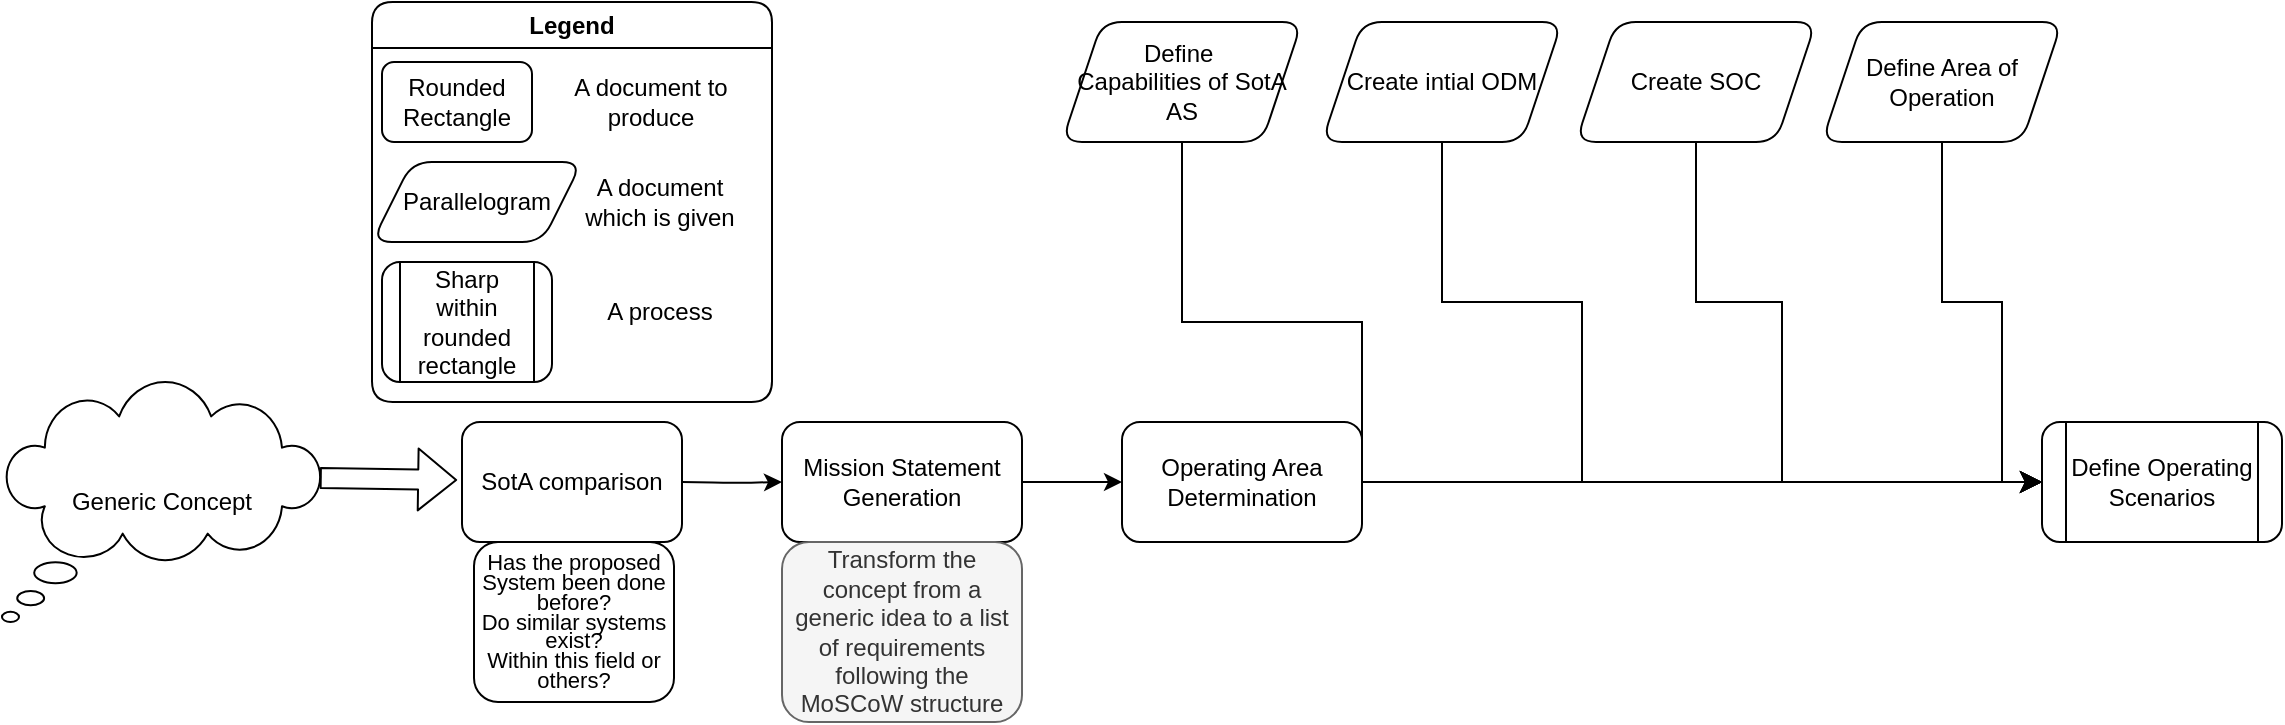<mxfile version="28.2.3">
  <diagram name="Page-1" id="4C_1R8DA6lt5_G3mTWeX">
    <mxGraphModel dx="1412" dy="937" grid="1" gridSize="10" guides="1" tooltips="1" connect="1" arrows="1" fold="1" page="1" pageScale="1" pageWidth="827" pageHeight="1169" math="0" shadow="0">
      <root>
        <mxCell id="0" />
        <mxCell id="1" parent="0" />
        <mxCell id="ktWdpoy6ekmFQME5NpO9-1" value="Generic Concept" style="whiteSpace=wrap;html=1;shape=mxgraph.basic.cloud_callout;rounded=1;" parent="1" vertex="1">
          <mxGeometry x="40" y="200" width="160" height="120" as="geometry" />
        </mxCell>
        <mxCell id="ktWdpoy6ekmFQME5NpO9-2" value="" style="shape=flexArrow;endArrow=classic;html=1;rounded=1;exitX=0.993;exitY=0.4;exitDx=0;exitDy=0;exitPerimeter=0;entryX=-0.022;entryY=0.483;entryDx=0;entryDy=0;entryPerimeter=0;" parent="1" source="ktWdpoy6ekmFQME5NpO9-1" target="ktWdpoy6ekmFQME5NpO9-15" edge="1">
          <mxGeometry width="50" height="50" relative="1" as="geometry">
            <mxPoint x="380" y="420" as="sourcePoint" />
            <mxPoint x="280" y="248" as="targetPoint" />
          </mxGeometry>
        </mxCell>
        <mxCell id="ktWdpoy6ekmFQME5NpO9-7" value="" style="edgeStyle=orthogonalEdgeStyle;rounded=1;orthogonalLoop=1;jettySize=auto;html=1;" parent="1" target="ktWdpoy6ekmFQME5NpO9-6" edge="1">
          <mxGeometry relative="1" as="geometry">
            <mxPoint x="380" y="250" as="sourcePoint" />
          </mxGeometry>
        </mxCell>
        <mxCell id="ktWdpoy6ekmFQME5NpO9-11" value="" style="edgeStyle=orthogonalEdgeStyle;rounded=1;orthogonalLoop=1;jettySize=auto;html=1;" parent="1" source="ktWdpoy6ekmFQME5NpO9-6" edge="1">
          <mxGeometry relative="1" as="geometry">
            <mxPoint x="600" y="250" as="targetPoint" />
          </mxGeometry>
        </mxCell>
        <mxCell id="ktWdpoy6ekmFQME5NpO9-6" value="Mission Statement Generation" style="whiteSpace=wrap;html=1;rounded=1;" parent="1" vertex="1">
          <mxGeometry x="430" y="220" width="120" height="60" as="geometry" />
        </mxCell>
        <mxCell id="ktWdpoy6ekmFQME5NpO9-8" value="Transform the concept from a generic idea to a list of requirements following the MoSCoW structure" style="text;html=1;strokeColor=#666666;fillColor=#f5f5f5;align=center;verticalAlign=middle;whiteSpace=wrap;rounded=1;fontColor=#333333;" parent="1" vertex="1">
          <mxGeometry x="430" y="280" width="120" height="90" as="geometry" />
        </mxCell>
        <mxCell id="pupUJ_Dt1POx6-zmbTgZ-7" style="edgeStyle=none;curved=0;rounded=0;orthogonalLoop=1;jettySize=auto;html=1;entryX=0;entryY=0.5;entryDx=0;entryDy=0;fontSize=12;startSize=8;endSize=8;" edge="1" parent="1" source="ktWdpoy6ekmFQME5NpO9-14" target="ktWdpoy6ekmFQME5NpO9-20">
          <mxGeometry relative="1" as="geometry">
            <Array as="points">
              <mxPoint x="630" y="170" />
              <mxPoint x="720" y="170" />
              <mxPoint x="720" y="250" />
            </Array>
          </mxGeometry>
        </mxCell>
        <mxCell id="ktWdpoy6ekmFQME5NpO9-14" value="&lt;div&gt;Define&amp;nbsp;&lt;/div&gt;&lt;div&gt;Capabilities of SotA AS&lt;/div&gt;" style="shape=parallelogram;perimeter=parallelogramPerimeter;whiteSpace=wrap;html=1;fixedSize=1;rounded=1;" parent="1" vertex="1">
          <mxGeometry x="570" y="20" width="120" height="60" as="geometry" />
        </mxCell>
        <mxCell id="ktWdpoy6ekmFQME5NpO9-15" value="SotA comparison" style="rounded=1;whiteSpace=wrap;html=1;" parent="1" vertex="1">
          <mxGeometry x="270" y="220" width="110" height="60" as="geometry" />
        </mxCell>
        <mxCell id="ktWdpoy6ekmFQME5NpO9-16" value="&lt;div style=&quot;font-size: 11px; line-height: 90%;&quot;&gt;&lt;font style=&quot;font-size: 11px;&quot;&gt;Has the proposed System been done before?&lt;/font&gt;&lt;/div&gt;&lt;div style=&quot;font-size: 11px; line-height: 90%;&quot;&gt;&lt;font style=&quot;font-size: 11px;&quot;&gt;Do similar systems exist?&lt;/font&gt;&lt;/div&gt;&lt;div style=&quot;font-size: 11px; line-height: 90%;&quot;&gt;&lt;font style=&quot;font-size: 11px;&quot;&gt;Within this field or others?&lt;br&gt;&lt;/font&gt;&lt;/div&gt;" style="rounded=1;whiteSpace=wrap;html=1;" parent="1" vertex="1">
          <mxGeometry x="276" y="280" width="100" height="80" as="geometry" />
        </mxCell>
        <mxCell id="pupUJ_Dt1POx6-zmbTgZ-1" style="edgeStyle=none;curved=1;rounded=1;orthogonalLoop=1;jettySize=auto;html=1;entryX=0;entryY=0.5;entryDx=0;entryDy=0;fontSize=12;startSize=8;endSize=8;" edge="1" parent="1" source="ktWdpoy6ekmFQME5NpO9-17" target="ktWdpoy6ekmFQME5NpO9-20">
          <mxGeometry relative="1" as="geometry" />
        </mxCell>
        <mxCell id="ktWdpoy6ekmFQME5NpO9-17" value="Operating Area Determination" style="rounded=1;whiteSpace=wrap;html=1;" parent="1" vertex="1">
          <mxGeometry x="600" y="220" width="120" height="60" as="geometry" />
        </mxCell>
        <mxCell id="pupUJ_Dt1POx6-zmbTgZ-9" style="edgeStyle=none;curved=0;rounded=0;orthogonalLoop=1;jettySize=auto;html=1;entryX=0;entryY=0.5;entryDx=0;entryDy=0;fontSize=12;startSize=8;endSize=8;" edge="1" parent="1" source="ktWdpoy6ekmFQME5NpO9-18" target="ktWdpoy6ekmFQME5NpO9-20">
          <mxGeometry relative="1" as="geometry">
            <Array as="points">
              <mxPoint x="1010" y="160" />
              <mxPoint x="1040" y="160" />
              <mxPoint x="1040" y="250" />
            </Array>
          </mxGeometry>
        </mxCell>
        <mxCell id="ktWdpoy6ekmFQME5NpO9-18" value="Define Area of Operation" style="shape=parallelogram;perimeter=parallelogramPerimeter;whiteSpace=wrap;html=1;fixedSize=1;rounded=1;" parent="1" vertex="1">
          <mxGeometry x="950" y="20" width="120" height="60" as="geometry" />
        </mxCell>
        <mxCell id="ktWdpoy6ekmFQME5NpO9-20" value="Define Operating Scenarios" style="shape=process;whiteSpace=wrap;html=1;backgroundOutline=1;rounded=1;" parent="1" vertex="1">
          <mxGeometry x="1060" y="220" width="120" height="60" as="geometry" />
        </mxCell>
        <mxCell id="ktWdpoy6ekmFQME5NpO9-24" value="Create intial ODM" style="shape=parallelogram;perimeter=parallelogramPerimeter;whiteSpace=wrap;html=1;fixedSize=1;rounded=1;" parent="1" vertex="1">
          <mxGeometry x="700" y="20" width="120" height="60" as="geometry" />
        </mxCell>
        <mxCell id="pupUJ_Dt1POx6-zmbTgZ-8" style="edgeStyle=none;curved=0;rounded=0;orthogonalLoop=1;jettySize=auto;html=1;exitX=0.5;exitY=1;exitDx=0;exitDy=0;entryX=0;entryY=0.5;entryDx=0;entryDy=0;fontSize=12;startSize=8;endSize=8;" edge="1" parent="1" source="ktWdpoy6ekmFQME5NpO9-26" target="ktWdpoy6ekmFQME5NpO9-20">
          <mxGeometry relative="1" as="geometry">
            <Array as="points">
              <mxPoint x="887" y="160" />
              <mxPoint x="930" y="160" />
              <mxPoint x="930" y="250" />
            </Array>
          </mxGeometry>
        </mxCell>
        <mxCell id="ktWdpoy6ekmFQME5NpO9-26" value="Create SOC" style="shape=parallelogram;perimeter=parallelogramPerimeter;whiteSpace=wrap;html=1;fixedSize=1;rounded=1;" parent="1" vertex="1">
          <mxGeometry x="827" y="20" width="120" height="60" as="geometry" />
        </mxCell>
        <mxCell id="pupUJ_Dt1POx6-zmbTgZ-4" value="" style="endArrow=classic;html=1;rounded=0;fontSize=12;startSize=8;endSize=8;curved=0;exitX=0.5;exitY=1;exitDx=0;exitDy=0;entryX=0;entryY=0.5;entryDx=0;entryDy=0;" edge="1" parent="1" source="ktWdpoy6ekmFQME5NpO9-24" target="ktWdpoy6ekmFQME5NpO9-20">
          <mxGeometry width="50" height="50" relative="1" as="geometry">
            <mxPoint x="840" y="210" as="sourcePoint" />
            <mxPoint x="890" y="160" as="targetPoint" />
            <Array as="points">
              <mxPoint x="760" y="160" />
              <mxPoint x="830" y="160" />
              <mxPoint x="830" y="250" />
            </Array>
          </mxGeometry>
        </mxCell>
        <mxCell id="pupUJ_Dt1POx6-zmbTgZ-10" value="Legend" style="swimlane;whiteSpace=wrap;html=1;rounded=1;" vertex="1" parent="1">
          <mxGeometry x="225" y="10" width="200" height="200" as="geometry" />
        </mxCell>
        <mxCell id="pupUJ_Dt1POx6-zmbTgZ-11" value="Rounded Rectangle" style="rounded=1;whiteSpace=wrap;html=1;" vertex="1" parent="pupUJ_Dt1POx6-zmbTgZ-10">
          <mxGeometry x="5" y="30" width="75" height="40" as="geometry" />
        </mxCell>
        <mxCell id="pupUJ_Dt1POx6-zmbTgZ-12" value="A document to produce" style="text;html=1;align=center;verticalAlign=middle;whiteSpace=wrap;rounded=0;" vertex="1" parent="pupUJ_Dt1POx6-zmbTgZ-10">
          <mxGeometry x="90" y="35" width="99" height="30" as="geometry" />
        </mxCell>
        <mxCell id="pupUJ_Dt1POx6-zmbTgZ-14" value="Parallelogram" style="shape=parallelogram;perimeter=parallelogramPerimeter;whiteSpace=wrap;html=1;fixedSize=1;rounded=1;" vertex="1" parent="pupUJ_Dt1POx6-zmbTgZ-10">
          <mxGeometry y="80" width="105" height="40" as="geometry" />
        </mxCell>
        <mxCell id="pupUJ_Dt1POx6-zmbTgZ-15" value="A document which is given" style="text;html=1;align=center;verticalAlign=middle;whiteSpace=wrap;rounded=0;" vertex="1" parent="pupUJ_Dt1POx6-zmbTgZ-10">
          <mxGeometry x="99" y="85" width="90" height="30" as="geometry" />
        </mxCell>
        <mxCell id="pupUJ_Dt1POx6-zmbTgZ-16" value="Sharp within rounded rectangle" style="shape=process;whiteSpace=wrap;html=1;backgroundOutline=1;rounded=1;" vertex="1" parent="pupUJ_Dt1POx6-zmbTgZ-10">
          <mxGeometry x="5" y="130" width="85" height="60" as="geometry" />
        </mxCell>
        <mxCell id="pupUJ_Dt1POx6-zmbTgZ-17" value="A process" style="text;html=1;align=center;verticalAlign=middle;whiteSpace=wrap;rounded=0;" vertex="1" parent="pupUJ_Dt1POx6-zmbTgZ-10">
          <mxGeometry x="114" y="140" width="60" height="30" as="geometry" />
        </mxCell>
      </root>
    </mxGraphModel>
  </diagram>
</mxfile>
